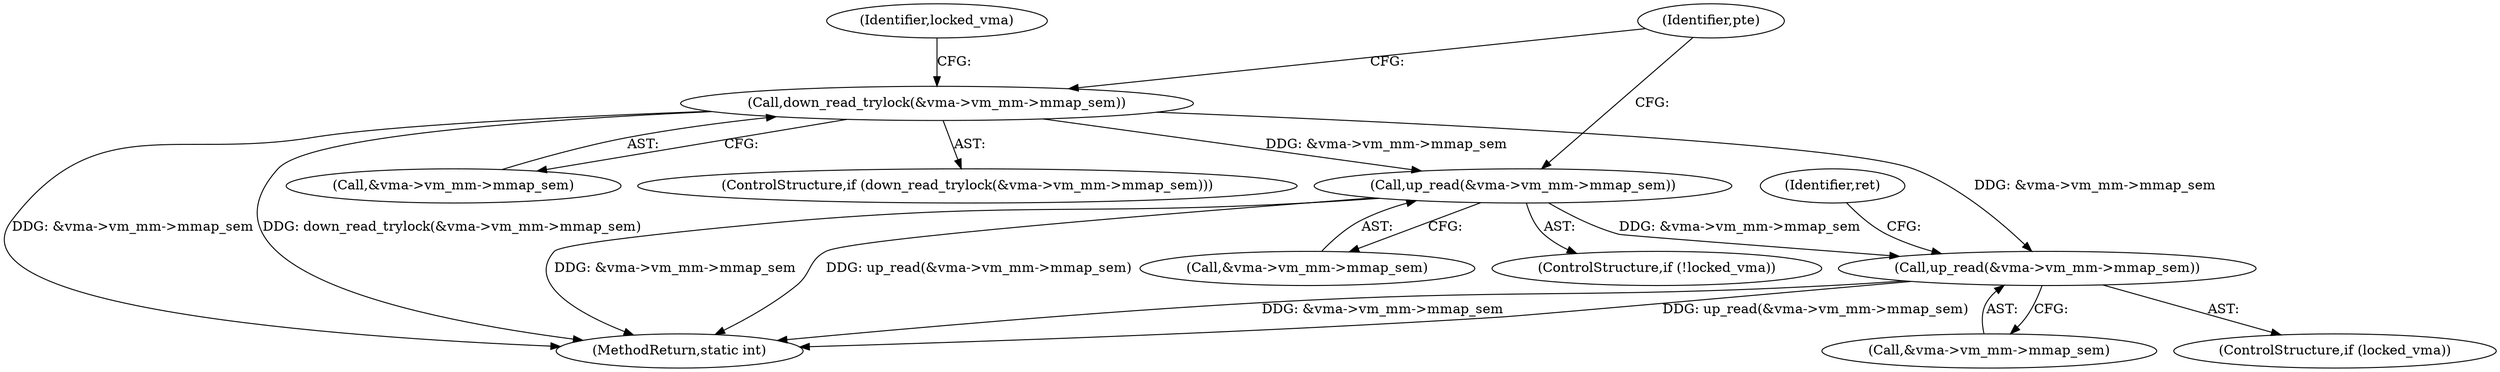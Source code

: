 digraph "0_linux_57e68e9cd65b4b8eb4045a1e0d0746458502554c_1@API" {
"1000215" [label="(Call,up_read(&vma->vm_mm->mmap_sem))"];
"1000197" [label="(Call,down_read_trylock(&vma->vm_mm->mmap_sem))"];
"1000355" [label="(Call,up_read(&vma->vm_mm->mmap_sem))"];
"1000363" [label="(Identifier,ret)"];
"1000206" [label="(Identifier,locked_vma)"];
"1000223" [label="(Identifier,pte)"];
"1000198" [label="(Call,&vma->vm_mm->mmap_sem)"];
"1000353" [label="(ControlStructure,if (locked_vma))"];
"1000212" [label="(ControlStructure,if (!locked_vma))"];
"1000355" [label="(Call,up_read(&vma->vm_mm->mmap_sem))"];
"1000197" [label="(Call,down_read_trylock(&vma->vm_mm->mmap_sem))"];
"1000196" [label="(ControlStructure,if (down_read_trylock(&vma->vm_mm->mmap_sem)))"];
"1000216" [label="(Call,&vma->vm_mm->mmap_sem)"];
"1000215" [label="(Call,up_read(&vma->vm_mm->mmap_sem))"];
"1000364" [label="(MethodReturn,static int)"];
"1000356" [label="(Call,&vma->vm_mm->mmap_sem)"];
"1000215" -> "1000212"  [label="AST: "];
"1000215" -> "1000216"  [label="CFG: "];
"1000216" -> "1000215"  [label="AST: "];
"1000223" -> "1000215"  [label="CFG: "];
"1000215" -> "1000364"  [label="DDG: &vma->vm_mm->mmap_sem"];
"1000215" -> "1000364"  [label="DDG: up_read(&vma->vm_mm->mmap_sem)"];
"1000197" -> "1000215"  [label="DDG: &vma->vm_mm->mmap_sem"];
"1000215" -> "1000355"  [label="DDG: &vma->vm_mm->mmap_sem"];
"1000197" -> "1000196"  [label="AST: "];
"1000197" -> "1000198"  [label="CFG: "];
"1000198" -> "1000197"  [label="AST: "];
"1000206" -> "1000197"  [label="CFG: "];
"1000223" -> "1000197"  [label="CFG: "];
"1000197" -> "1000364"  [label="DDG: down_read_trylock(&vma->vm_mm->mmap_sem)"];
"1000197" -> "1000364"  [label="DDG: &vma->vm_mm->mmap_sem"];
"1000197" -> "1000355"  [label="DDG: &vma->vm_mm->mmap_sem"];
"1000355" -> "1000353"  [label="AST: "];
"1000355" -> "1000356"  [label="CFG: "];
"1000356" -> "1000355"  [label="AST: "];
"1000363" -> "1000355"  [label="CFG: "];
"1000355" -> "1000364"  [label="DDG: &vma->vm_mm->mmap_sem"];
"1000355" -> "1000364"  [label="DDG: up_read(&vma->vm_mm->mmap_sem)"];
}
